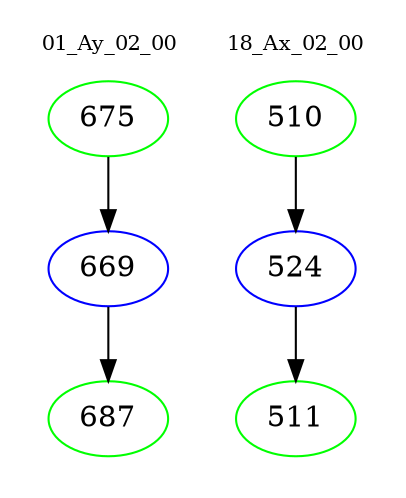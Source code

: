 digraph{
subgraph cluster_0 {
color = white
label = "01_Ay_02_00";
fontsize=10;
T0_675 [label="675", color="green"]
T0_675 -> T0_669 [color="black"]
T0_669 [label="669", color="blue"]
T0_669 -> T0_687 [color="black"]
T0_687 [label="687", color="green"]
}
subgraph cluster_1 {
color = white
label = "18_Ax_02_00";
fontsize=10;
T1_510 [label="510", color="green"]
T1_510 -> T1_524 [color="black"]
T1_524 [label="524", color="blue"]
T1_524 -> T1_511 [color="black"]
T1_511 [label="511", color="green"]
}
}
